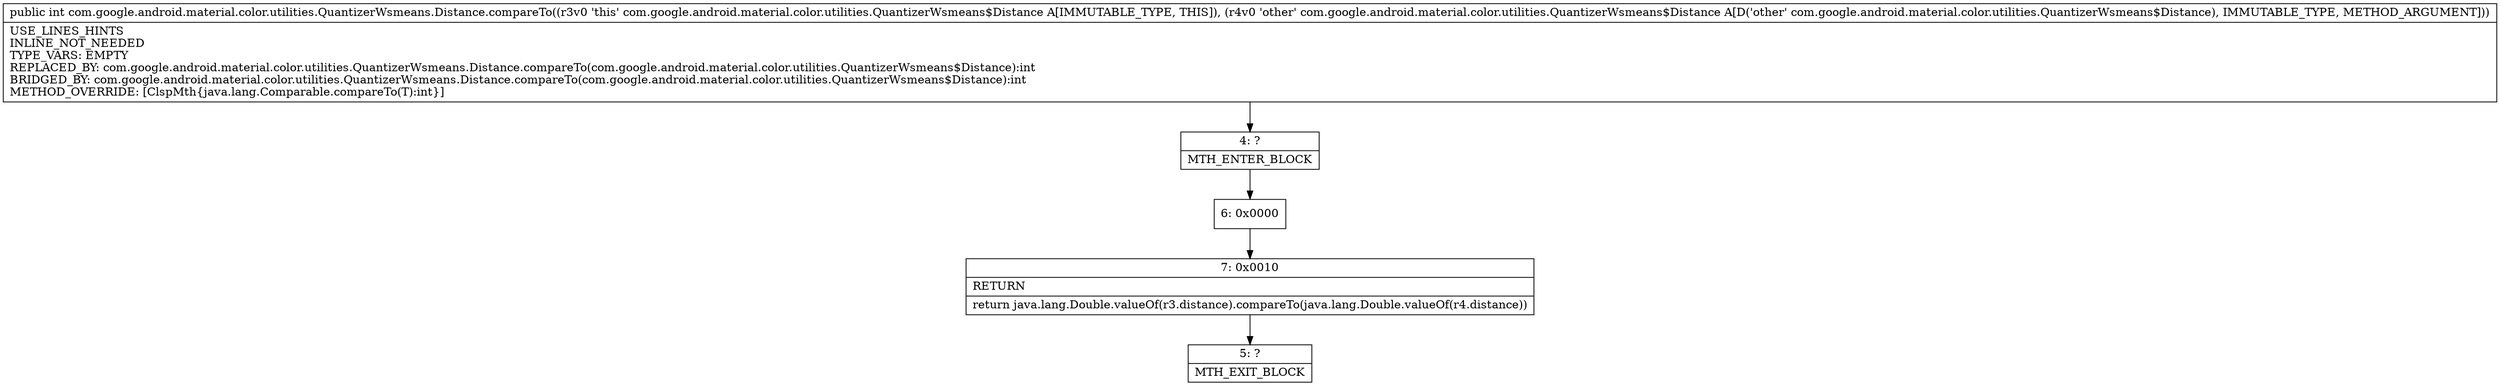 digraph "CFG forcom.google.android.material.color.utilities.QuantizerWsmeans.Distance.compareTo(Lcom\/google\/android\/material\/color\/utilities\/QuantizerWsmeans$Distance;)I" {
Node_4 [shape=record,label="{4\:\ ?|MTH_ENTER_BLOCK\l}"];
Node_6 [shape=record,label="{6\:\ 0x0000}"];
Node_7 [shape=record,label="{7\:\ 0x0010|RETURN\l|return java.lang.Double.valueOf(r3.distance).compareTo(java.lang.Double.valueOf(r4.distance))\l}"];
Node_5 [shape=record,label="{5\:\ ?|MTH_EXIT_BLOCK\l}"];
MethodNode[shape=record,label="{public int com.google.android.material.color.utilities.QuantizerWsmeans.Distance.compareTo((r3v0 'this' com.google.android.material.color.utilities.QuantizerWsmeans$Distance A[IMMUTABLE_TYPE, THIS]), (r4v0 'other' com.google.android.material.color.utilities.QuantizerWsmeans$Distance A[D('other' com.google.android.material.color.utilities.QuantizerWsmeans$Distance), IMMUTABLE_TYPE, METHOD_ARGUMENT]))  | USE_LINES_HINTS\lINLINE_NOT_NEEDED\lTYPE_VARS: EMPTY\lREPLACED_BY: com.google.android.material.color.utilities.QuantizerWsmeans.Distance.compareTo(com.google.android.material.color.utilities.QuantizerWsmeans$Distance):int\lBRIDGED_BY: com.google.android.material.color.utilities.QuantizerWsmeans.Distance.compareTo(com.google.android.material.color.utilities.QuantizerWsmeans$Distance):int\lMETHOD_OVERRIDE: [ClspMth\{java.lang.Comparable.compareTo(T):int\}]\l}"];
MethodNode -> Node_4;Node_4 -> Node_6;
Node_6 -> Node_7;
Node_7 -> Node_5;
}

